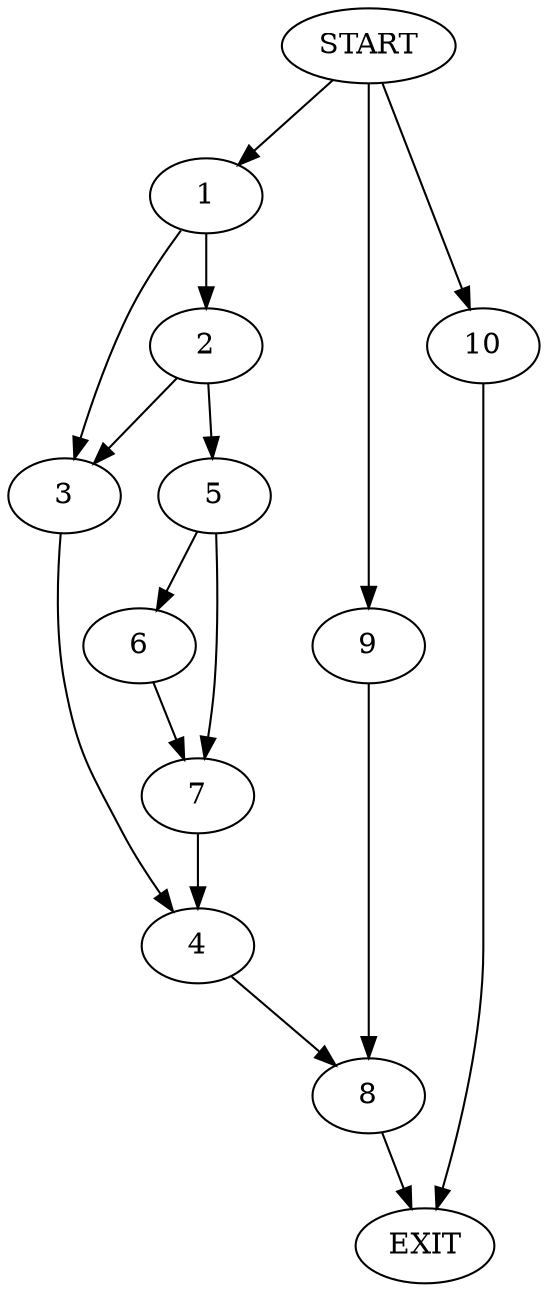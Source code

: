 digraph {
0 [label="START"];
1;
2;
3;
4;
5;
6;
7;
8;
9;
10;
11 [label="EXIT"];
0 -> 1;
1 -> 2;
1 -> 3;
3 -> 4;
2 -> 3;
2 -> 5;
5 -> 6;
5 -> 7;
4 -> 8;
6 -> 7;
7 -> 4;
8 -> 11;
0 -> 9;
9 -> 8;
0 -> 10;
10 -> 11;
}